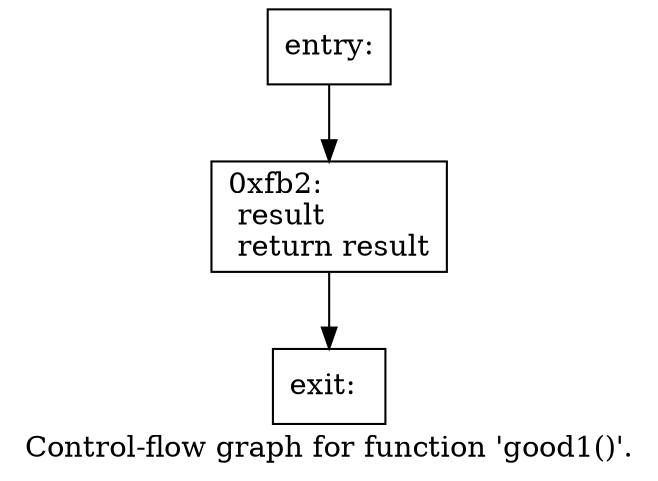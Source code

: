 digraph "Control-flow graph for function 'good1()'." {
  label="Control-flow graph for function 'good1()'.";
  node [shape=record];

  Node07311270 [label="{entry:\l}"];
  Node07311270 -> Node07311150;
  Node07311150 [label="{0xfb2:\l  result\l  return result\l}"];
  Node07311150 -> Node073112B8;
  Node073112B8 [label="{exit:\l}"];

}
